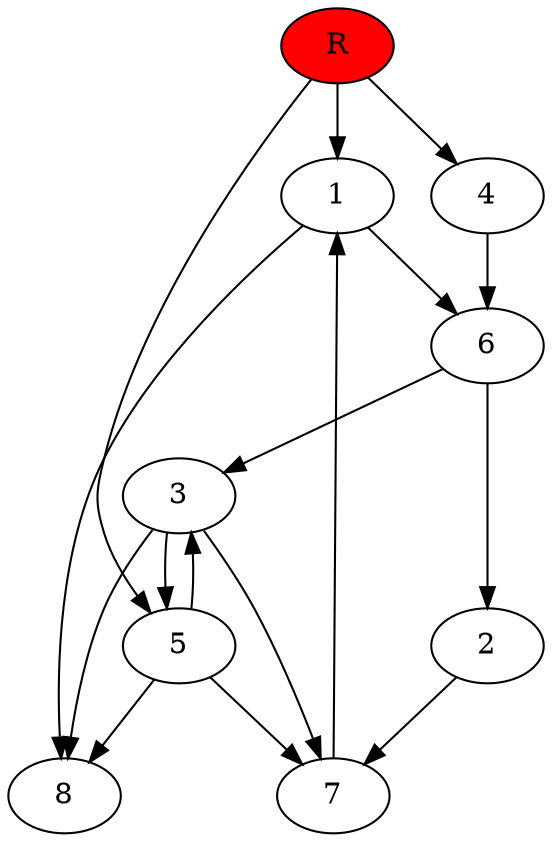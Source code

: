 digraph prb9278 {
	1
	2
	3
	4
	5
	6
	7
	8
	R [fillcolor="#ff0000" style=filled]
	1 -> 6
	1 -> 8
	2 -> 7
	3 -> 5
	3 -> 7
	3 -> 8
	4 -> 6
	5 -> 3
	5 -> 7
	5 -> 8
	6 -> 2
	6 -> 3
	7 -> 1
	R -> 1
	R -> 4
	R -> 5
}
